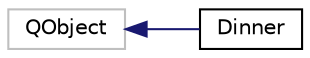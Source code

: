 digraph "Graphical Class Hierarchy"
{
  edge [fontname="Helvetica",fontsize="10",labelfontname="Helvetica",labelfontsize="10"];
  node [fontname="Helvetica",fontsize="10",shape=record];
  rankdir="LR";
  Node5 [label="QObject",height=0.2,width=0.4,color="grey75", fillcolor="white", style="filled"];
  Node5 -> Node0 [dir="back",color="midnightblue",fontsize="10",style="solid",fontname="Helvetica"];
  Node0 [label="Dinner",height=0.2,width=0.4,color="black", fillcolor="white", style="filled",URL="$classDinner.html",tooltip="The Dinner class класс инициализации данных и запуска потоков философов. "];
}
